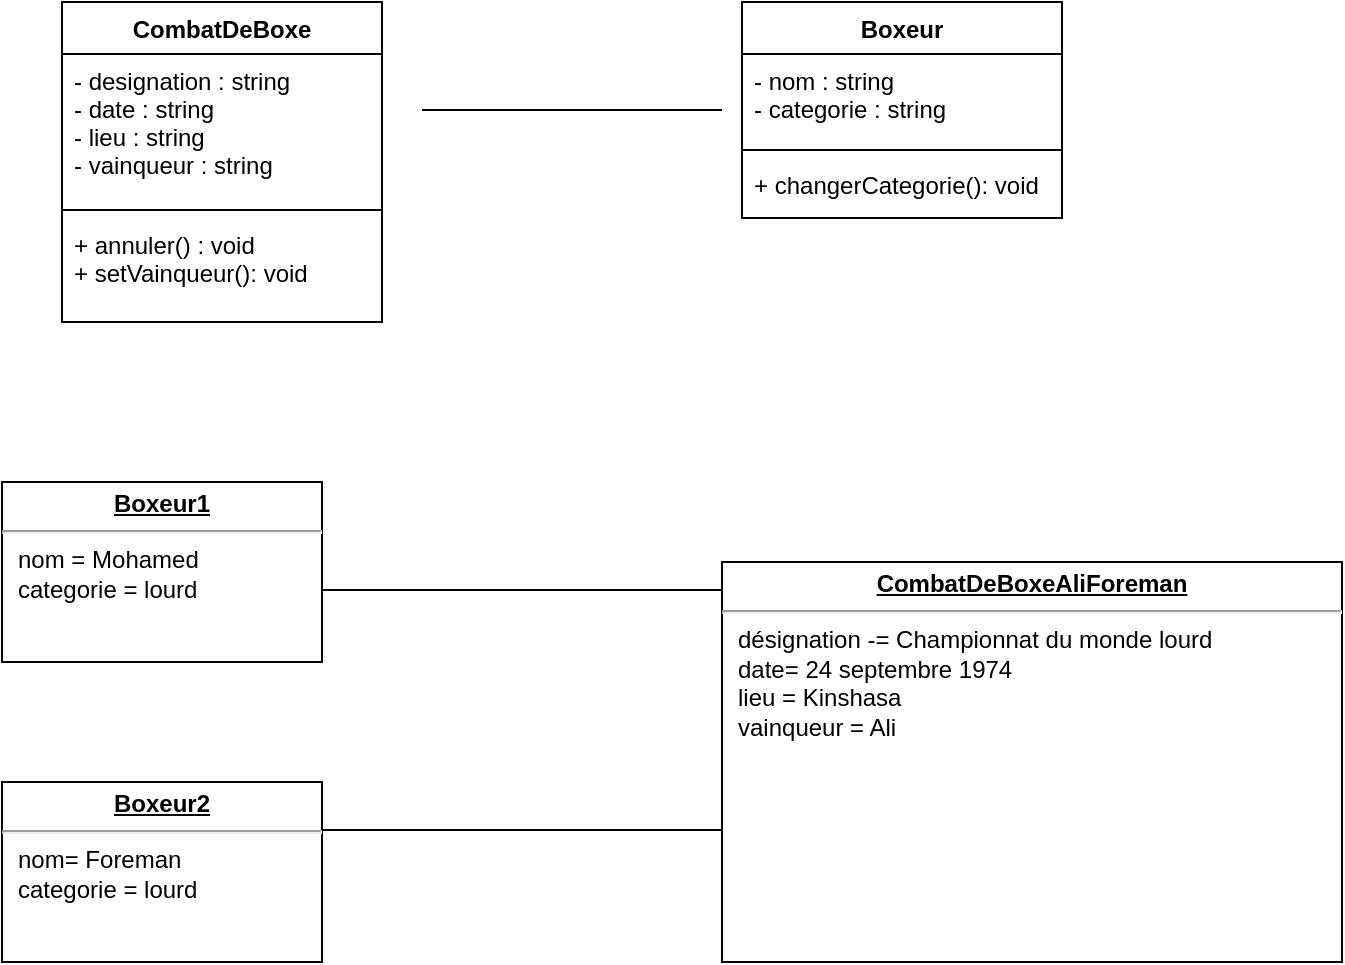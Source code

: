 <mxfile version="20.6.2" type="device"><diagram id="C5RBs43oDa-KdzZeNtuy" name="Page-1"><mxGraphModel dx="1024" dy="612" grid="1" gridSize="10" guides="1" tooltips="1" connect="1" arrows="1" fold="1" page="1" pageScale="1" pageWidth="827" pageHeight="1169" math="0" shadow="0"><root><mxCell id="WIyWlLk6GJQsqaUBKTNV-0"/><mxCell id="WIyWlLk6GJQsqaUBKTNV-1" parent="WIyWlLk6GJQsqaUBKTNV-0"/><mxCell id="vL24nYDITsgWaVgnxeVd-0" value="CombatDeBoxe" style="swimlane;fontStyle=1;align=center;verticalAlign=top;childLayout=stackLayout;horizontal=1;startSize=26;horizontalStack=0;resizeParent=1;resizeParentMax=0;resizeLast=0;collapsible=1;marginBottom=0;" vertex="1" parent="WIyWlLk6GJQsqaUBKTNV-1"><mxGeometry x="140" y="80" width="160" height="160" as="geometry"/></mxCell><mxCell id="vL24nYDITsgWaVgnxeVd-1" value="- designation : string&#10;- date : string&#10;- lieu : string&#10;- vainqueur : string" style="text;strokeColor=none;fillColor=none;align=left;verticalAlign=top;spacingLeft=4;spacingRight=4;overflow=hidden;rotatable=0;points=[[0,0.5],[1,0.5]];portConstraint=eastwest;" vertex="1" parent="vL24nYDITsgWaVgnxeVd-0"><mxGeometry y="26" width="160" height="74" as="geometry"/></mxCell><mxCell id="vL24nYDITsgWaVgnxeVd-2" value="" style="line;strokeWidth=1;fillColor=none;align=left;verticalAlign=middle;spacingTop=-1;spacingLeft=3;spacingRight=3;rotatable=0;labelPosition=right;points=[];portConstraint=eastwest;strokeColor=inherit;" vertex="1" parent="vL24nYDITsgWaVgnxeVd-0"><mxGeometry y="100" width="160" height="8" as="geometry"/></mxCell><mxCell id="vL24nYDITsgWaVgnxeVd-3" value="+ annuler() : void&#10;+ setVainqueur(): void" style="text;strokeColor=none;fillColor=none;align=left;verticalAlign=top;spacingLeft=4;spacingRight=4;overflow=hidden;rotatable=0;points=[[0,0.5],[1,0.5]];portConstraint=eastwest;" vertex="1" parent="vL24nYDITsgWaVgnxeVd-0"><mxGeometry y="108" width="160" height="52" as="geometry"/></mxCell><mxCell id="vL24nYDITsgWaVgnxeVd-5" value="Boxeur" style="swimlane;fontStyle=1;align=center;verticalAlign=top;childLayout=stackLayout;horizontal=1;startSize=26;horizontalStack=0;resizeParent=1;resizeParentMax=0;resizeLast=0;collapsible=1;marginBottom=0;" vertex="1" parent="WIyWlLk6GJQsqaUBKTNV-1"><mxGeometry x="480" y="80" width="160" height="108" as="geometry"/></mxCell><mxCell id="vL24nYDITsgWaVgnxeVd-6" value="- nom : string&#10;- categorie : string" style="text;strokeColor=none;fillColor=none;align=left;verticalAlign=top;spacingLeft=4;spacingRight=4;overflow=hidden;rotatable=0;points=[[0,0.5],[1,0.5]];portConstraint=eastwest;" vertex="1" parent="vL24nYDITsgWaVgnxeVd-5"><mxGeometry y="26" width="160" height="44" as="geometry"/></mxCell><mxCell id="vL24nYDITsgWaVgnxeVd-7" value="" style="line;strokeWidth=1;fillColor=none;align=left;verticalAlign=middle;spacingTop=-1;spacingLeft=3;spacingRight=3;rotatable=0;labelPosition=right;points=[];portConstraint=eastwest;strokeColor=inherit;" vertex="1" parent="vL24nYDITsgWaVgnxeVd-5"><mxGeometry y="70" width="160" height="8" as="geometry"/></mxCell><mxCell id="vL24nYDITsgWaVgnxeVd-8" value="+ changerCategorie(): void" style="text;strokeColor=none;fillColor=none;align=left;verticalAlign=top;spacingLeft=4;spacingRight=4;overflow=hidden;rotatable=0;points=[[0,0.5],[1,0.5]];portConstraint=eastwest;" vertex="1" parent="vL24nYDITsgWaVgnxeVd-5"><mxGeometry y="78" width="160" height="30" as="geometry"/></mxCell><mxCell id="vL24nYDITsgWaVgnxeVd-10" value="" style="line;strokeWidth=1;fillColor=none;align=left;verticalAlign=middle;spacingTop=-1;spacingLeft=3;spacingRight=3;rotatable=0;labelPosition=right;points=[];portConstraint=eastwest;strokeColor=inherit;" vertex="1" parent="WIyWlLk6GJQsqaUBKTNV-1"><mxGeometry x="320" y="130" width="150" height="8" as="geometry"/></mxCell><mxCell id="vL24nYDITsgWaVgnxeVd-14" value="&lt;p style=&quot;margin:0px;margin-top:4px;text-align:center;text-decoration:underline;&quot;&gt;&lt;b&gt;Boxeur2&lt;/b&gt;&lt;/p&gt;&lt;hr&gt;&lt;p style=&quot;margin:0px;margin-left:8px;&quot;&gt;nom= Foreman&lt;br&gt;categorie = lourd&lt;br&gt;&lt;/p&gt;" style="verticalAlign=top;align=left;overflow=fill;fontSize=12;fontFamily=Helvetica;html=1;" vertex="1" parent="WIyWlLk6GJQsqaUBKTNV-1"><mxGeometry x="110" y="470" width="160" height="90" as="geometry"/></mxCell><mxCell id="vL24nYDITsgWaVgnxeVd-15" value="&lt;p style=&quot;margin:0px;margin-top:4px;text-align:center;text-decoration:underline;&quot;&gt;&lt;b&gt;Boxeur1&lt;/b&gt;&lt;/p&gt;&lt;hr&gt;&lt;p style=&quot;margin:0px;margin-left:8px;&quot;&gt;nom = Mohamed&lt;br&gt;categorie = lourd&lt;/p&gt;" style="verticalAlign=top;align=left;overflow=fill;fontSize=12;fontFamily=Helvetica;html=1;" vertex="1" parent="WIyWlLk6GJQsqaUBKTNV-1"><mxGeometry x="110" y="320" width="160" height="90" as="geometry"/></mxCell><mxCell id="vL24nYDITsgWaVgnxeVd-20" value="&lt;p style=&quot;margin:0px;margin-top:4px;text-align:center;text-decoration:underline;&quot;&gt;&lt;b&gt;CombatDeBoxeAliForeman&lt;/b&gt;&lt;/p&gt;&lt;hr&gt;&lt;p style=&quot;margin:0px;margin-left:8px;&quot;&gt;désignation -= Championnat du monde lourd&lt;/p&gt;&lt;p style=&quot;margin:0px;margin-left:8px;&quot;&gt;date= 24 septembre 1974&lt;/p&gt;&lt;p style=&quot;margin:0px;margin-left:8px;&quot;&gt;lieu = Kinshasa&lt;/p&gt;&lt;p style=&quot;margin:0px;margin-left:8px;&quot;&gt;vainqueur = Ali&amp;nbsp;&lt;/p&gt;" style="verticalAlign=top;align=left;overflow=fill;fontSize=12;fontFamily=Helvetica;html=1;" vertex="1" parent="WIyWlLk6GJQsqaUBKTNV-1"><mxGeometry x="470" y="360" width="310" height="200" as="geometry"/></mxCell><mxCell id="vL24nYDITsgWaVgnxeVd-27" value="" style="line;strokeWidth=1;fillColor=none;align=left;verticalAlign=middle;spacingTop=-1;spacingLeft=3;spacingRight=3;rotatable=0;labelPosition=right;points=[];portConstraint=eastwest;strokeColor=inherit;" vertex="1" parent="WIyWlLk6GJQsqaUBKTNV-1"><mxGeometry x="270" y="370" width="200" height="8" as="geometry"/></mxCell><mxCell id="vL24nYDITsgWaVgnxeVd-28" value="" style="line;strokeWidth=1;fillColor=none;align=left;verticalAlign=middle;spacingTop=-1;spacingLeft=3;spacingRight=3;rotatable=0;labelPosition=right;points=[];portConstraint=eastwest;strokeColor=inherit;" vertex="1" parent="WIyWlLk6GJQsqaUBKTNV-1"><mxGeometry x="270" y="490" width="200" height="8" as="geometry"/></mxCell></root></mxGraphModel></diagram></mxfile>